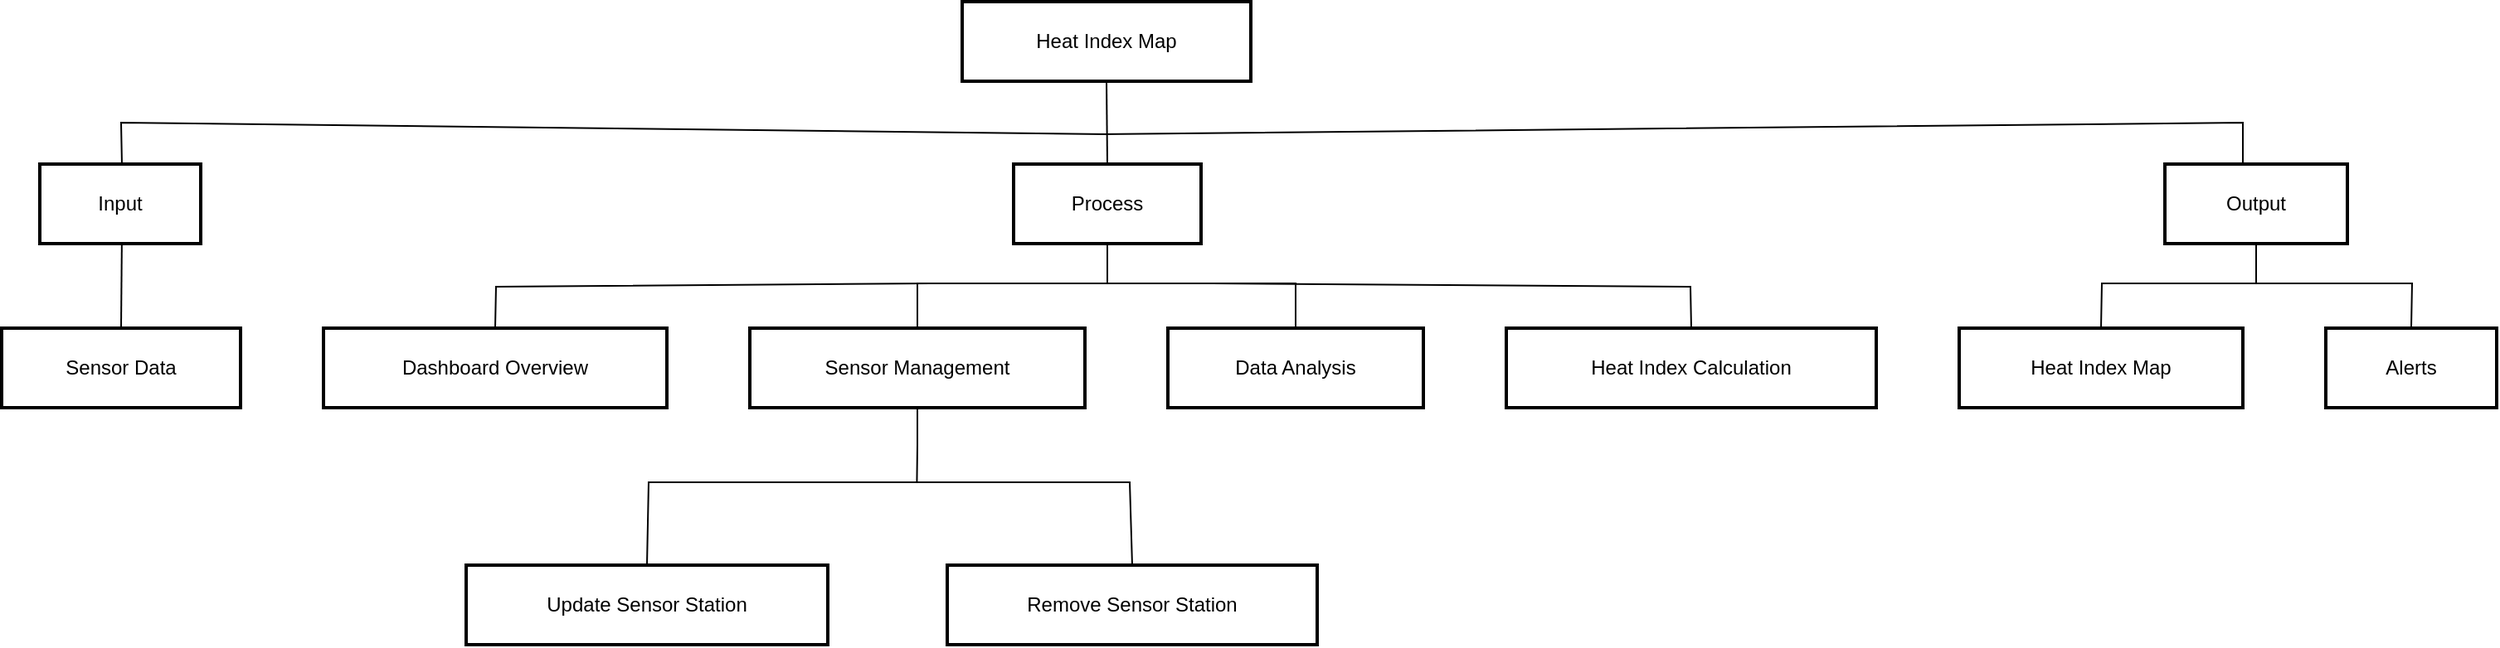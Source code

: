 <mxfile version="25.0.3">
  <diagram name="Page-1" id="sWm5Sk7fLusz2h0ssjla">
    <mxGraphModel dx="-1338" dy="208" grid="1" gridSize="10" guides="1" tooltips="1" connect="1" arrows="1" fold="1" page="1" pageScale="1" pageWidth="850" pageHeight="1100" math="0" shadow="0">
      <root>
        <mxCell id="0" />
        <mxCell id="1" parent="0" />
        <mxCell id="ZyRzOW0QpDPNMsIO4Zcu-35" style="edgeStyle=orthogonalEdgeStyle;rounded=0;orthogonalLoop=1;jettySize=auto;html=1;entryX=1;entryY=0.5;entryDx=0;entryDy=0;exitX=1;exitY=0.5;exitDx=0;exitDy=0;" parent="1" edge="1">
          <mxGeometry relative="1" as="geometry">
            <mxPoint x="550" y="305" as="sourcePoint" />
          </mxGeometry>
        </mxCell>
        <mxCell id="HcJgBDElS2EN7axT6ICY-50" value="Heat Index Map" style="whiteSpace=wrap;strokeWidth=2;" parent="1" vertex="1">
          <mxGeometry x="2509" y="1030" width="174" height="48" as="geometry" />
        </mxCell>
        <mxCell id="HcJgBDElS2EN7axT6ICY-51" value="Input" style="whiteSpace=wrap;strokeWidth=2;" parent="1" vertex="1">
          <mxGeometry x="1953" y="1128" width="97" height="48" as="geometry" />
        </mxCell>
        <mxCell id="A4knYncSJHI8YmPpxKer-2" style="edgeStyle=orthogonalEdgeStyle;rounded=0;orthogonalLoop=1;jettySize=auto;html=1;endArrow=none;endFill=0;" edge="1" parent="1" source="HcJgBDElS2EN7axT6ICY-52">
          <mxGeometry relative="1" as="geometry">
            <mxPoint x="2596.5" y="1200" as="targetPoint" />
          </mxGeometry>
        </mxCell>
        <mxCell id="HcJgBDElS2EN7axT6ICY-52" value="Process" style="whiteSpace=wrap;strokeWidth=2;" parent="1" vertex="1">
          <mxGeometry x="2540" y="1128" width="113" height="48" as="geometry" />
        </mxCell>
        <mxCell id="A4knYncSJHI8YmPpxKer-5" style="edgeStyle=orthogonalEdgeStyle;rounded=0;orthogonalLoop=1;jettySize=auto;html=1;endArrow=none;endFill=0;" edge="1" parent="1" source="HcJgBDElS2EN7axT6ICY-53">
          <mxGeometry relative="1" as="geometry">
            <mxPoint x="3289" y="1200" as="targetPoint" />
          </mxGeometry>
        </mxCell>
        <mxCell id="HcJgBDElS2EN7axT6ICY-53" value="Output" style="whiteSpace=wrap;strokeWidth=2;" parent="1" vertex="1">
          <mxGeometry x="3234" y="1128" width="110" height="48" as="geometry" />
        </mxCell>
        <mxCell id="HcJgBDElS2EN7axT6ICY-54" value="Sensor Data" style="whiteSpace=wrap;strokeWidth=2;" parent="1" vertex="1">
          <mxGeometry x="1930" y="1227" width="144" height="48" as="geometry" />
        </mxCell>
        <mxCell id="HcJgBDElS2EN7axT6ICY-55" value="Dashboard Overview" style="whiteSpace=wrap;strokeWidth=2;" parent="1" vertex="1">
          <mxGeometry x="2124" y="1227" width="207" height="48" as="geometry" />
        </mxCell>
        <mxCell id="A4knYncSJHI8YmPpxKer-4" style="edgeStyle=orthogonalEdgeStyle;rounded=0;orthogonalLoop=1;jettySize=auto;html=1;exitX=0.5;exitY=1;exitDx=0;exitDy=0;endArrow=none;endFill=0;" edge="1" parent="1" source="HcJgBDElS2EN7axT6ICY-56">
          <mxGeometry relative="1" as="geometry">
            <mxPoint x="2481.71" y="1320.0" as="targetPoint" />
          </mxGeometry>
        </mxCell>
        <mxCell id="HcJgBDElS2EN7axT6ICY-56" value="Sensor Management" style="whiteSpace=wrap;strokeWidth=2;" parent="1" vertex="1">
          <mxGeometry x="2381" y="1227" width="202" height="48" as="geometry" />
        </mxCell>
        <mxCell id="HcJgBDElS2EN7axT6ICY-58" value="Update Sensor Station" style="whiteSpace=wrap;strokeWidth=2;" parent="1" vertex="1">
          <mxGeometry x="2210" y="1370" width="218" height="48" as="geometry" />
        </mxCell>
        <mxCell id="HcJgBDElS2EN7axT6ICY-59" value="Remove Sensor Station" style="whiteSpace=wrap;strokeWidth=2;" parent="1" vertex="1">
          <mxGeometry x="2500" y="1370" width="223" height="48" as="geometry" />
        </mxCell>
        <mxCell id="HcJgBDElS2EN7axT6ICY-60" value="Data Analysis" style="whiteSpace=wrap;strokeWidth=2;" parent="1" vertex="1">
          <mxGeometry x="2633" y="1227" width="154" height="48" as="geometry" />
        </mxCell>
        <mxCell id="HcJgBDElS2EN7axT6ICY-61" value="Heat Index Calculation" style="whiteSpace=wrap;strokeWidth=2;" parent="1" vertex="1">
          <mxGeometry x="2837" y="1227" width="223" height="48" as="geometry" />
        </mxCell>
        <mxCell id="HcJgBDElS2EN7axT6ICY-62" value="Heat Index Map" style="whiteSpace=wrap;strokeWidth=2;" parent="1" vertex="1">
          <mxGeometry x="3110" y="1227" width="171" height="48" as="geometry" />
        </mxCell>
        <mxCell id="HcJgBDElS2EN7axT6ICY-63" value="Alerts" style="whiteSpace=wrap;strokeWidth=2;" parent="1" vertex="1">
          <mxGeometry x="3331" y="1227" width="103" height="48" as="geometry" />
        </mxCell>
        <mxCell id="HcJgBDElS2EN7axT6ICY-64" value="" style="curved=0;startArrow=none;endArrow=none;entryX=0.51;entryY=0.01;rounded=0;endFill=0;" parent="1" target="HcJgBDElS2EN7axT6ICY-51" edge="1">
          <mxGeometry relative="1" as="geometry">
            <Array as="points">
              <mxPoint x="2002" y="1103" />
            </Array>
            <mxPoint x="2596" y="1110" as="sourcePoint" />
          </mxGeometry>
        </mxCell>
        <mxCell id="HcJgBDElS2EN7axT6ICY-65" value="" style="curved=0;startArrow=none;endArrow=none;exitX=0.5;exitY=1.01;entryX=0.5;entryY=0.01;rounded=0;endFill=0;" parent="1" source="HcJgBDElS2EN7axT6ICY-50" target="HcJgBDElS2EN7axT6ICY-52" edge="1">
          <mxGeometry relative="1" as="geometry">
            <Array as="points" />
          </mxGeometry>
        </mxCell>
        <mxCell id="HcJgBDElS2EN7axT6ICY-66" value="" style="curved=0;startArrow=none;endArrow=none;entryX=0.5;entryY=0.01;rounded=0;endFill=0;" parent="1" edge="1">
          <mxGeometry relative="1" as="geometry">
            <Array as="points">
              <mxPoint x="3281" y="1103" />
            </Array>
            <mxPoint x="2592" y="1110" as="sourcePoint" />
            <mxPoint x="3281" y="1128" as="targetPoint" />
          </mxGeometry>
        </mxCell>
        <mxCell id="HcJgBDElS2EN7axT6ICY-67" value="" style="curved=0;startArrow=none;endArrow=none;exitX=0.51;exitY=1.02;entryX=0.5;entryY=0;rounded=0;endFill=0;" parent="1" source="HcJgBDElS2EN7axT6ICY-51" target="HcJgBDElS2EN7axT6ICY-54" edge="1">
          <mxGeometry relative="1" as="geometry">
            <Array as="points" />
          </mxGeometry>
        </mxCell>
        <mxCell id="HcJgBDElS2EN7axT6ICY-68" value="" style="curved=0;startArrow=none;endArrow=none;entryX=0.5;entryY=0;rounded=0;endFill=0;" parent="1" target="HcJgBDElS2EN7axT6ICY-55" edge="1">
          <mxGeometry relative="1" as="geometry">
            <Array as="points">
              <mxPoint x="2228" y="1202" />
            </Array>
            <mxPoint x="2490" y="1200" as="sourcePoint" />
          </mxGeometry>
        </mxCell>
        <mxCell id="HcJgBDElS2EN7axT6ICY-69" value="" style="curved=0;startArrow=none;endArrow=none;entryX=0.5;entryY=0;rounded=0;endFill=0;" parent="1" target="HcJgBDElS2EN7axT6ICY-56" edge="1">
          <mxGeometry relative="1" as="geometry">
            <Array as="points">
              <mxPoint x="2482" y="1200" />
            </Array>
            <mxPoint x="2600" y="1200" as="sourcePoint" />
          </mxGeometry>
        </mxCell>
        <mxCell id="HcJgBDElS2EN7axT6ICY-71" value="" style="curved=0;startArrow=none;endArrow=none;entryX=0.5;entryY=0;rounded=0;endFill=0;" parent="1" target="HcJgBDElS2EN7axT6ICY-58" edge="1">
          <mxGeometry relative="1" as="geometry">
            <Array as="points">
              <mxPoint x="2320" y="1320" />
            </Array>
            <mxPoint x="2480" y="1320" as="sourcePoint" />
          </mxGeometry>
        </mxCell>
        <mxCell id="HcJgBDElS2EN7axT6ICY-72" value="" style="curved=0;startArrow=none;endArrow=none;entryX=0.5;entryY=0;rounded=0;endFill=0;" parent="1" target="HcJgBDElS2EN7axT6ICY-59" edge="1">
          <mxGeometry relative="1" as="geometry">
            <Array as="points">
              <mxPoint x="2610" y="1320" />
            </Array>
            <mxPoint x="2480" y="1320" as="sourcePoint" />
          </mxGeometry>
        </mxCell>
        <mxCell id="HcJgBDElS2EN7axT6ICY-73" value="" style="curved=0;startArrow=none;endArrow=none;entryX=0.5;entryY=0;rounded=0;endFill=0;" parent="1" target="HcJgBDElS2EN7axT6ICY-60" edge="1">
          <mxGeometry relative="1" as="geometry">
            <Array as="points">
              <mxPoint x="2710" y="1200" />
            </Array>
            <mxPoint x="2600" y="1200" as="sourcePoint" />
          </mxGeometry>
        </mxCell>
        <mxCell id="HcJgBDElS2EN7axT6ICY-74" value="" style="curved=0;startArrow=none;endArrow=none;entryX=0.5;entryY=0;rounded=0;endFill=0;" parent="1" target="HcJgBDElS2EN7axT6ICY-61" edge="1">
          <mxGeometry relative="1" as="geometry">
            <Array as="points">
              <mxPoint x="2948" y="1202" />
            </Array>
            <mxPoint x="2660" y="1200" as="sourcePoint" />
          </mxGeometry>
        </mxCell>
        <mxCell id="HcJgBDElS2EN7axT6ICY-75" value="" style="curved=0;startArrow=none;endArrow=none;entryX=0.5;entryY=0;rounded=0;endFill=0;" parent="1" target="HcJgBDElS2EN7axT6ICY-62" edge="1">
          <mxGeometry relative="1" as="geometry">
            <Array as="points">
              <mxPoint x="3196" y="1200" />
            </Array>
            <mxPoint x="3300" y="1200" as="sourcePoint" />
          </mxGeometry>
        </mxCell>
        <mxCell id="HcJgBDElS2EN7axT6ICY-76" value="" style="curved=0;startArrow=none;endArrow=none;entryX=0.5;entryY=0;rounded=0;endFill=0;" parent="1" target="HcJgBDElS2EN7axT6ICY-63" edge="1">
          <mxGeometry relative="1" as="geometry">
            <Array as="points">
              <mxPoint x="3383" y="1200" />
            </Array>
            <mxPoint x="3290" y="1200" as="sourcePoint" />
          </mxGeometry>
        </mxCell>
      </root>
    </mxGraphModel>
  </diagram>
</mxfile>
